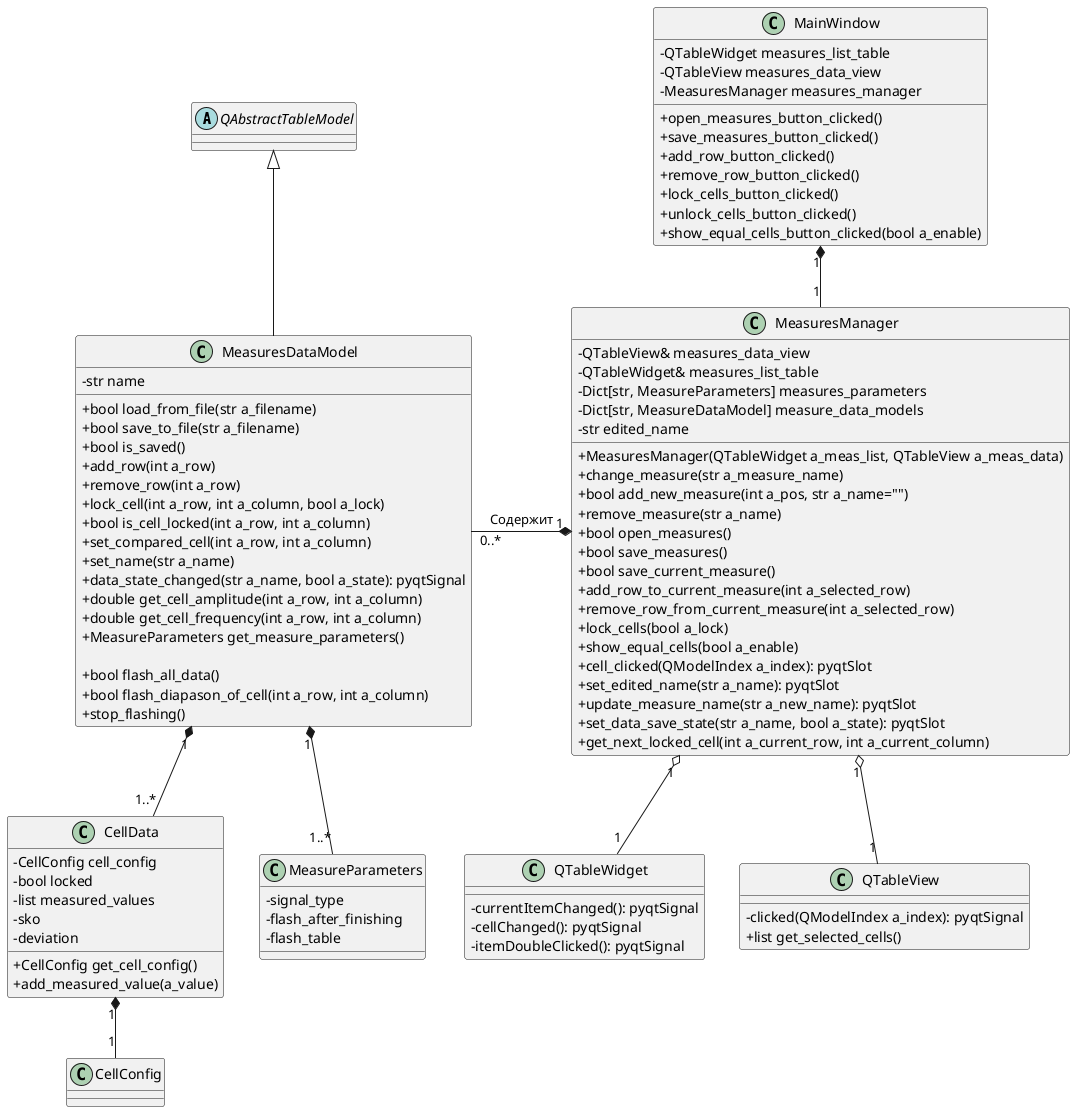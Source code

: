 @startuml

skinparam classAttributeIconSize 0

abstract class QAbstractTableModel

QAbstractTableModel <|-- MeasuresDataModel

MainWindow "1" *-- "1" MeasuresManager
MeasuresDataModel "0..*" -right--* "1" MeasuresManager: Содержит
MeasuresDataModel "1" *-- "1..*" CellData
MeasuresDataModel "1" *-- "1..*" MeasureParameters

MeasuresManager "1" o-- "1" QTableWidget
MeasuresManager "1" o-- "1" QTableView

CellData "1" *-- "1" CellConfig


class MainWindow {
-QTableWidget measures_list_table
-QTableView measures_data_view
-MeasuresManager measures_manager

+open_measures_button_clicked()
+save_measures_button_clicked()
+add_row_button_clicked()
+remove_row_button_clicked()
+lock_cells_button_clicked()
+unlock_cells_button_clicked()
+show_equal_cells_button_clicked(bool a_enable)
}

class MeasuresManager {
-QTableView& measures_data_view
-QTableWidget& measures_list_table
-Dict[str, MeasureParameters] measures_parameters
-Dict[str, MeasureDataModel] measure_data_models
-str edited_name
+MeasuresManager(QTableWidget a_meas_list, QTableView a_meas_data)
+change_measure(str a_measure_name)
+bool add_new_measure(int a_pos, str a_name="")
+remove_measure(str a_name)
+bool open_measures()
+bool save_measures()
+bool save_current_measure()
+add_row_to_current_measure(int a_selected_row)
+remove_row_from_current_measure(int a_selected_row)
+lock_cells(bool a_lock)
+show_equal_cells(bool a_enable)
+cell_clicked(QModelIndex a_index): pyqtSlot
+set_edited_name(str a_name): pyqtSlot
+update_measure_name(str a_new_name): pyqtSlot
+set_data_save_state(str a_name, bool a_state): pyqtSlot
+get_next_locked_cell(int a_current_row, int a_current_column)
}

class MeasuresDataModel {
-str name
+bool load_from_file(str a_filename)
+bool save_to_file(str a_filename)
+bool is_saved()
+add_row(int a_row)
+remove_row(int a_row)
+lock_cell(int a_row, int a_column, bool a_lock)
+bool is_cell_locked(int a_row, int a_column)
+set_compared_cell(int a_row, int a_column)
+set_name(str a_name)
+data_state_changed(str a_name, bool a_state): pyqtSignal
+double get_cell_amplitude(int a_row, int a_column)
+double get_cell_frequency(int a_row, int a_column)
+MeasureParameters get_measure_parameters()

+bool flash_all_data()
+bool flash_diapason_of_cell(int a_row, int a_column)
+stop_flashing()
}

class MeasureParameters {
-signal_type
-flash_after_finishing
-flash_table
}

class CellData {
-CellConfig cell_config
-bool locked
-list measured_values
-sko
-deviation
+CellConfig get_cell_config()
+add_measured_value(a_value)
}

class CellConfig {

}

class QTableWidget {
-currentItemChanged(): pyqtSignal
-cellChanged(): pyqtSignal
-itemDoubleClicked(): pyqtSignal
}

class QTableView {
-clicked(QModelIndex a_index): pyqtSignal
+list get_selected_cells()
}

@enduml
